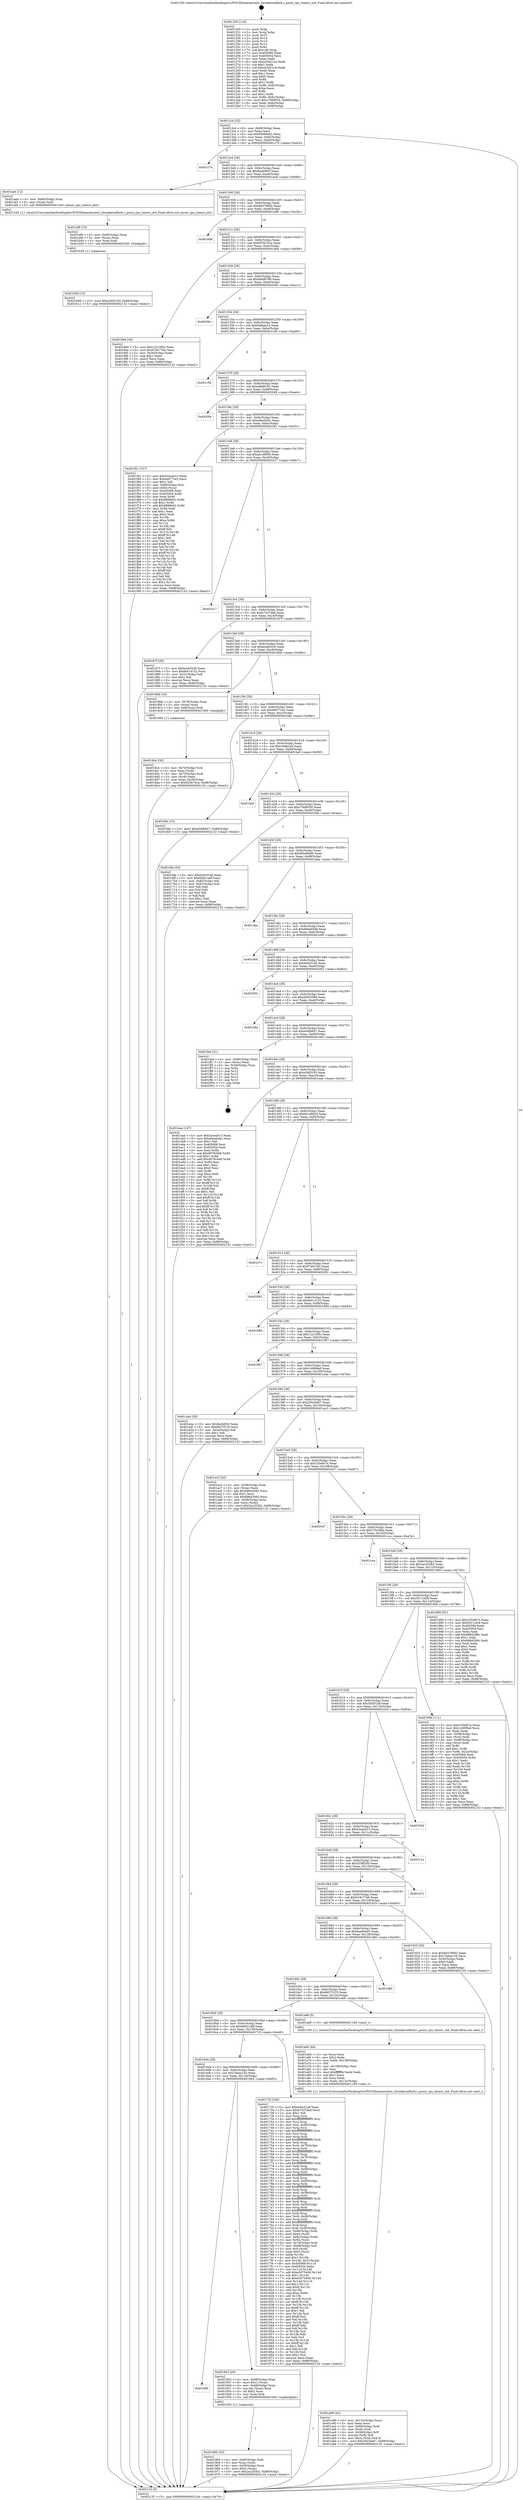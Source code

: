 digraph "0x401250" {
  label = "0x401250 (/mnt/c/Users/mathe/Desktop/tcc/POCII/binaries/extr_linuxkernelfork.c_posix_cpu_timers_init_Final-ollvm.out::main(0))"
  labelloc = "t"
  node[shape=record]

  Entry [label="",width=0.3,height=0.3,shape=circle,fillcolor=black,style=filled]
  "0x4012c4" [label="{
     0x4012c4 [32]\l
     | [instrs]\l
     &nbsp;&nbsp;0x4012c4 \<+6\>: mov -0x88(%rbp),%eax\l
     &nbsp;&nbsp;0x4012ca \<+2\>: mov %eax,%ecx\l
     &nbsp;&nbsp;0x4012cc \<+6\>: sub $0x83e69a42,%ecx\l
     &nbsp;&nbsp;0x4012d2 \<+6\>: mov %eax,-0x9c(%rbp)\l
     &nbsp;&nbsp;0x4012d8 \<+6\>: mov %ecx,-0xa0(%rbp)\l
     &nbsp;&nbsp;0x4012de \<+6\>: je 0000000000401c74 \<main+0xa24\>\l
  }"]
  "0x401c74" [label="{
     0x401c74\l
  }", style=dashed]
  "0x4012e4" [label="{
     0x4012e4 [28]\l
     | [instrs]\l
     &nbsp;&nbsp;0x4012e4 \<+5\>: jmp 00000000004012e9 \<main+0x99\>\l
     &nbsp;&nbsp;0x4012e9 \<+6\>: mov -0x9c(%rbp),%eax\l
     &nbsp;&nbsp;0x4012ef \<+5\>: sub $0x8acb0fc0,%eax\l
     &nbsp;&nbsp;0x4012f4 \<+6\>: mov %eax,-0xa4(%rbp)\l
     &nbsp;&nbsp;0x4012fa \<+6\>: je 0000000000401aed \<main+0x89d\>\l
  }"]
  Exit [label="",width=0.3,height=0.3,shape=circle,fillcolor=black,style=filled,peripheries=2]
  "0x401aed" [label="{
     0x401aed [12]\l
     | [instrs]\l
     &nbsp;&nbsp;0x401aed \<+4\>: mov -0x60(%rbp),%rax\l
     &nbsp;&nbsp;0x401af1 \<+3\>: mov (%rax),%rdi\l
     &nbsp;&nbsp;0x401af4 \<+5\>: call 0000000000401240 \<posix_cpu_timers_init\>\l
     | [calls]\l
     &nbsp;&nbsp;0x401240 \{1\} (/mnt/c/Users/mathe/Desktop/tcc/POCII/binaries/extr_linuxkernelfork.c_posix_cpu_timers_init_Final-ollvm.out::posix_cpu_timers_init)\l
  }"]
  "0x401300" [label="{
     0x401300 [28]\l
     | [instrs]\l
     &nbsp;&nbsp;0x401300 \<+5\>: jmp 0000000000401305 \<main+0xb5\>\l
     &nbsp;&nbsp;0x401305 \<+6\>: mov -0x9c(%rbp),%eax\l
     &nbsp;&nbsp;0x40130b \<+5\>: sub $0x8d3799d2,%eax\l
     &nbsp;&nbsp;0x401310 \<+6\>: mov %eax,-0xa8(%rbp)\l
     &nbsp;&nbsp;0x401316 \<+6\>: je 0000000000401e8b \<main+0xc3b\>\l
  }"]
  "0x401b08" [label="{
     0x401b08 [15]\l
     | [instrs]\l
     &nbsp;&nbsp;0x401b08 \<+10\>: movl $0xe26f3183,-0x88(%rbp)\l
     &nbsp;&nbsp;0x401b12 \<+5\>: jmp 0000000000402132 \<main+0xee2\>\l
  }"]
  "0x401e8b" [label="{
     0x401e8b\l
  }", style=dashed]
  "0x40131c" [label="{
     0x40131c [28]\l
     | [instrs]\l
     &nbsp;&nbsp;0x40131c \<+5\>: jmp 0000000000401321 \<main+0xd1\>\l
     &nbsp;&nbsp;0x401321 \<+6\>: mov -0x9c(%rbp),%eax\l
     &nbsp;&nbsp;0x401327 \<+5\>: sub $0x925b70ca,%eax\l
     &nbsp;&nbsp;0x40132c \<+6\>: mov %eax,-0xac(%rbp)\l
     &nbsp;&nbsp;0x401332 \<+6\>: je 00000000004018e9 \<main+0x699\>\l
  }"]
  "0x401af9" [label="{
     0x401af9 [15]\l
     | [instrs]\l
     &nbsp;&nbsp;0x401af9 \<+4\>: mov -0x60(%rbp),%rax\l
     &nbsp;&nbsp;0x401afd \<+3\>: mov (%rax),%rax\l
     &nbsp;&nbsp;0x401b00 \<+3\>: mov %rax,%rdi\l
     &nbsp;&nbsp;0x401b03 \<+5\>: call 0000000000401030 \<free@plt\>\l
     | [calls]\l
     &nbsp;&nbsp;0x401030 \{1\} (unknown)\l
  }"]
  "0x4018e9" [label="{
     0x4018e9 [30]\l
     | [instrs]\l
     &nbsp;&nbsp;0x4018e9 \<+5\>: mov $0x12215f5c,%eax\l
     &nbsp;&nbsp;0x4018ee \<+5\>: mov $0x618c77bb,%ecx\l
     &nbsp;&nbsp;0x4018f3 \<+3\>: mov -0x30(%rbp),%edx\l
     &nbsp;&nbsp;0x4018f6 \<+3\>: cmp $0x1,%edx\l
     &nbsp;&nbsp;0x4018f9 \<+3\>: cmovl %ecx,%eax\l
     &nbsp;&nbsp;0x4018fc \<+6\>: mov %eax,-0x88(%rbp)\l
     &nbsp;&nbsp;0x401902 \<+5\>: jmp 0000000000402132 \<main+0xee2\>\l
  }"]
  "0x401338" [label="{
     0x401338 [28]\l
     | [instrs]\l
     &nbsp;&nbsp;0x401338 \<+5\>: jmp 000000000040133d \<main+0xed\>\l
     &nbsp;&nbsp;0x40133d \<+6\>: mov -0x9c(%rbp),%eax\l
     &nbsp;&nbsp;0x401343 \<+5\>: sub $0x9a68f786,%eax\l
     &nbsp;&nbsp;0x401348 \<+6\>: mov %eax,-0xb0(%rbp)\l
     &nbsp;&nbsp;0x40134e \<+6\>: je 000000000040206c \<main+0xe1c\>\l
  }"]
  "0x401a99" [label="{
     0x401a99 [42]\l
     | [instrs]\l
     &nbsp;&nbsp;0x401a99 \<+6\>: mov -0x13c(%rbp),%ecx\l
     &nbsp;&nbsp;0x401a9f \<+3\>: imul %eax,%ecx\l
     &nbsp;&nbsp;0x401aa2 \<+4\>: mov -0x60(%rbp),%rdi\l
     &nbsp;&nbsp;0x401aa6 \<+3\>: mov (%rdi),%rdi\l
     &nbsp;&nbsp;0x401aa9 \<+4\>: mov -0x58(%rbp),%r8\l
     &nbsp;&nbsp;0x401aad \<+3\>: movslq (%r8),%r8\l
     &nbsp;&nbsp;0x401ab0 \<+4\>: mov %ecx,(%rdi,%r8,4)\l
     &nbsp;&nbsp;0x401ab4 \<+10\>: movl $0x20434e67,-0x88(%rbp)\l
     &nbsp;&nbsp;0x401abe \<+5\>: jmp 0000000000402132 \<main+0xee2\>\l
  }"]
  "0x40206c" [label="{
     0x40206c\l
  }", style=dashed]
  "0x401354" [label="{
     0x401354 [28]\l
     | [instrs]\l
     &nbsp;&nbsp;0x401354 \<+5\>: jmp 0000000000401359 \<main+0x109\>\l
     &nbsp;&nbsp;0x401359 \<+6\>: mov -0x9c(%rbp),%eax\l
     &nbsp;&nbsp;0x40135f \<+5\>: sub $0x9a8bae14,%eax\l
     &nbsp;&nbsp;0x401364 \<+6\>: mov %eax,-0xb4(%rbp)\l
     &nbsp;&nbsp;0x40136a \<+6\>: je 0000000000401c56 \<main+0xa06\>\l
  }"]
  "0x401a6d" [label="{
     0x401a6d [44]\l
     | [instrs]\l
     &nbsp;&nbsp;0x401a6d \<+2\>: xor %ecx,%ecx\l
     &nbsp;&nbsp;0x401a6f \<+5\>: mov $0x2,%edx\l
     &nbsp;&nbsp;0x401a74 \<+6\>: mov %edx,-0x138(%rbp)\l
     &nbsp;&nbsp;0x401a7a \<+1\>: cltd\l
     &nbsp;&nbsp;0x401a7b \<+6\>: mov -0x138(%rbp),%esi\l
     &nbsp;&nbsp;0x401a81 \<+2\>: idiv %esi\l
     &nbsp;&nbsp;0x401a83 \<+6\>: imul $0xfffffffe,%edx,%edx\l
     &nbsp;&nbsp;0x401a89 \<+3\>: sub $0x1,%ecx\l
     &nbsp;&nbsp;0x401a8c \<+2\>: sub %ecx,%edx\l
     &nbsp;&nbsp;0x401a8e \<+6\>: mov %edx,-0x13c(%rbp)\l
     &nbsp;&nbsp;0x401a94 \<+5\>: call 0000000000401160 \<next_i\>\l
     | [calls]\l
     &nbsp;&nbsp;0x401160 \{1\} (/mnt/c/Users/mathe/Desktop/tcc/POCII/binaries/extr_linuxkernelfork.c_posix_cpu_timers_init_Final-ollvm.out::next_i)\l
  }"]
  "0x401c56" [label="{
     0x401c56\l
  }", style=dashed]
  "0x401370" [label="{
     0x401370 [28]\l
     | [instrs]\l
     &nbsp;&nbsp;0x401370 \<+5\>: jmp 0000000000401375 \<main+0x125\>\l
     &nbsp;&nbsp;0x401375 \<+6\>: mov -0x9c(%rbp),%eax\l
     &nbsp;&nbsp;0x40137b \<+5\>: sub $0xa8af9192,%eax\l
     &nbsp;&nbsp;0x401380 \<+6\>: mov %eax,-0xb8(%rbp)\l
     &nbsp;&nbsp;0x401386 \<+6\>: je 00000000004020f4 \<main+0xea4\>\l
  }"]
  "0x401960" [label="{
     0x401960 [32]\l
     | [instrs]\l
     &nbsp;&nbsp;0x401960 \<+4\>: mov -0x60(%rbp),%rdi\l
     &nbsp;&nbsp;0x401964 \<+3\>: mov %rax,(%rdi)\l
     &nbsp;&nbsp;0x401967 \<+4\>: mov -0x58(%rbp),%rax\l
     &nbsp;&nbsp;0x40196b \<+6\>: movl $0x0,(%rax)\l
     &nbsp;&nbsp;0x401971 \<+10\>: movl $0x2ac203b2,-0x88(%rbp)\l
     &nbsp;&nbsp;0x40197b \<+5\>: jmp 0000000000402132 \<main+0xee2\>\l
  }"]
  "0x4020f4" [label="{
     0x4020f4\l
  }", style=dashed]
  "0x40138c" [label="{
     0x40138c [28]\l
     | [instrs]\l
     &nbsp;&nbsp;0x40138c \<+5\>: jmp 0000000000401391 \<main+0x141\>\l
     &nbsp;&nbsp;0x401391 \<+6\>: mov -0x9c(%rbp),%eax\l
     &nbsp;&nbsp;0x401397 \<+5\>: sub $0xa9eed44c,%eax\l
     &nbsp;&nbsp;0x40139c \<+6\>: mov %eax,-0xbc(%rbp)\l
     &nbsp;&nbsp;0x4013a2 \<+6\>: je 0000000000401f41 \<main+0xcf1\>\l
  }"]
  "0x4016f0" [label="{
     0x4016f0\l
  }", style=dashed]
  "0x401f41" [label="{
     0x401f41 [157]\l
     | [instrs]\l
     &nbsp;&nbsp;0x401f41 \<+5\>: mov $0x42eea013,%eax\l
     &nbsp;&nbsp;0x401f46 \<+5\>: mov $0xbe977ce2,%ecx\l
     &nbsp;&nbsp;0x401f4b \<+2\>: mov $0x1,%dl\l
     &nbsp;&nbsp;0x401f4d \<+4\>: mov -0x80(%rbp),%rsi\l
     &nbsp;&nbsp;0x401f51 \<+6\>: movl $0x0,(%rsi)\l
     &nbsp;&nbsp;0x401f57 \<+7\>: mov 0x405068,%edi\l
     &nbsp;&nbsp;0x401f5e \<+8\>: mov 0x405054,%r8d\l
     &nbsp;&nbsp;0x401f66 \<+3\>: mov %edi,%r9d\l
     &nbsp;&nbsp;0x401f69 \<+7\>: sub $0x8888e62,%r9d\l
     &nbsp;&nbsp;0x401f70 \<+4\>: sub $0x1,%r9d\l
     &nbsp;&nbsp;0x401f74 \<+7\>: add $0x8888e62,%r9d\l
     &nbsp;&nbsp;0x401f7b \<+4\>: imul %r9d,%edi\l
     &nbsp;&nbsp;0x401f7f \<+3\>: and $0x1,%edi\l
     &nbsp;&nbsp;0x401f82 \<+3\>: cmp $0x0,%edi\l
     &nbsp;&nbsp;0x401f85 \<+4\>: sete %r10b\l
     &nbsp;&nbsp;0x401f89 \<+4\>: cmp $0xa,%r8d\l
     &nbsp;&nbsp;0x401f8d \<+4\>: setl %r11b\l
     &nbsp;&nbsp;0x401f91 \<+3\>: mov %r10b,%bl\l
     &nbsp;&nbsp;0x401f94 \<+3\>: xor $0xff,%bl\l
     &nbsp;&nbsp;0x401f97 \<+3\>: mov %r11b,%r14b\l
     &nbsp;&nbsp;0x401f9a \<+4\>: xor $0xff,%r14b\l
     &nbsp;&nbsp;0x401f9e \<+3\>: xor $0x1,%dl\l
     &nbsp;&nbsp;0x401fa1 \<+3\>: mov %bl,%r15b\l
     &nbsp;&nbsp;0x401fa4 \<+4\>: and $0xff,%r15b\l
     &nbsp;&nbsp;0x401fa8 \<+3\>: and %dl,%r10b\l
     &nbsp;&nbsp;0x401fab \<+3\>: mov %r14b,%r12b\l
     &nbsp;&nbsp;0x401fae \<+4\>: and $0xff,%r12b\l
     &nbsp;&nbsp;0x401fb2 \<+3\>: and %dl,%r11b\l
     &nbsp;&nbsp;0x401fb5 \<+3\>: or %r10b,%r15b\l
     &nbsp;&nbsp;0x401fb8 \<+3\>: or %r11b,%r12b\l
     &nbsp;&nbsp;0x401fbb \<+3\>: xor %r12b,%r15b\l
     &nbsp;&nbsp;0x401fbe \<+3\>: or %r14b,%bl\l
     &nbsp;&nbsp;0x401fc1 \<+3\>: xor $0xff,%bl\l
     &nbsp;&nbsp;0x401fc4 \<+3\>: or $0x1,%dl\l
     &nbsp;&nbsp;0x401fc7 \<+2\>: and %dl,%bl\l
     &nbsp;&nbsp;0x401fc9 \<+3\>: or %bl,%r15b\l
     &nbsp;&nbsp;0x401fcc \<+4\>: test $0x1,%r15b\l
     &nbsp;&nbsp;0x401fd0 \<+3\>: cmovne %ecx,%eax\l
     &nbsp;&nbsp;0x401fd3 \<+6\>: mov %eax,-0x88(%rbp)\l
     &nbsp;&nbsp;0x401fd9 \<+5\>: jmp 0000000000402132 \<main+0xee2\>\l
  }"]
  "0x4013a8" [label="{
     0x4013a8 [28]\l
     | [instrs]\l
     &nbsp;&nbsp;0x4013a8 \<+5\>: jmp 00000000004013ad \<main+0x15d\>\l
     &nbsp;&nbsp;0x4013ad \<+6\>: mov -0x9c(%rbp),%eax\l
     &nbsp;&nbsp;0x4013b3 \<+5\>: sub $0xab1df659,%eax\l
     &nbsp;&nbsp;0x4013b8 \<+6\>: mov %eax,-0xc0(%rbp)\l
     &nbsp;&nbsp;0x4013be \<+6\>: je 0000000000401b17 \<main+0x8c7\>\l
  }"]
  "0x401943" [label="{
     0x401943 [29]\l
     | [instrs]\l
     &nbsp;&nbsp;0x401943 \<+4\>: mov -0x68(%rbp),%rax\l
     &nbsp;&nbsp;0x401947 \<+6\>: movl $0x1,(%rax)\l
     &nbsp;&nbsp;0x40194d \<+4\>: mov -0x68(%rbp),%rax\l
     &nbsp;&nbsp;0x401951 \<+3\>: movslq (%rax),%rax\l
     &nbsp;&nbsp;0x401954 \<+4\>: shl $0x2,%rax\l
     &nbsp;&nbsp;0x401958 \<+3\>: mov %rax,%rdi\l
     &nbsp;&nbsp;0x40195b \<+5\>: call 0000000000401050 \<malloc@plt\>\l
     | [calls]\l
     &nbsp;&nbsp;0x401050 \{1\} (unknown)\l
  }"]
  "0x401b17" [label="{
     0x401b17\l
  }", style=dashed]
  "0x4013c4" [label="{
     0x4013c4 [28]\l
     | [instrs]\l
     &nbsp;&nbsp;0x4013c4 \<+5\>: jmp 00000000004013c9 \<main+0x179\>\l
     &nbsp;&nbsp;0x4013c9 \<+6\>: mov -0x9c(%rbp),%eax\l
     &nbsp;&nbsp;0x4013cf \<+5\>: sub $0xb7437de6,%eax\l
     &nbsp;&nbsp;0x4013d4 \<+6\>: mov %eax,-0xc4(%rbp)\l
     &nbsp;&nbsp;0x4013da \<+6\>: je 000000000040187f \<main+0x62f\>\l
  }"]
  "0x4018cb" [label="{
     0x4018cb [30]\l
     | [instrs]\l
     &nbsp;&nbsp;0x4018cb \<+4\>: mov -0x70(%rbp),%rdi\l
     &nbsp;&nbsp;0x4018cf \<+2\>: mov %eax,(%rdi)\l
     &nbsp;&nbsp;0x4018d1 \<+4\>: mov -0x70(%rbp),%rdi\l
     &nbsp;&nbsp;0x4018d5 \<+2\>: mov (%rdi),%eax\l
     &nbsp;&nbsp;0x4018d7 \<+3\>: mov %eax,-0x30(%rbp)\l
     &nbsp;&nbsp;0x4018da \<+10\>: movl $0x925b70ca,-0x88(%rbp)\l
     &nbsp;&nbsp;0x4018e4 \<+5\>: jmp 0000000000402132 \<main+0xee2\>\l
  }"]
  "0x40187f" [label="{
     0x40187f [30]\l
     | [instrs]\l
     &nbsp;&nbsp;0x40187f \<+5\>: mov $0xbceb02c6,%eax\l
     &nbsp;&nbsp;0x401884 \<+5\>: mov $0xfe414152,%ecx\l
     &nbsp;&nbsp;0x401889 \<+3\>: mov -0x31(%rbp),%dl\l
     &nbsp;&nbsp;0x40188c \<+3\>: test $0x1,%dl\l
     &nbsp;&nbsp;0x40188f \<+3\>: cmovne %ecx,%eax\l
     &nbsp;&nbsp;0x401892 \<+6\>: mov %eax,-0x88(%rbp)\l
     &nbsp;&nbsp;0x401898 \<+5\>: jmp 0000000000402132 \<main+0xee2\>\l
  }"]
  "0x4013e0" [label="{
     0x4013e0 [28]\l
     | [instrs]\l
     &nbsp;&nbsp;0x4013e0 \<+5\>: jmp 00000000004013e5 \<main+0x195\>\l
     &nbsp;&nbsp;0x4013e5 \<+6\>: mov -0x9c(%rbp),%eax\l
     &nbsp;&nbsp;0x4013eb \<+5\>: sub $0xbceb02c6,%eax\l
     &nbsp;&nbsp;0x4013f0 \<+6\>: mov %eax,-0xc8(%rbp)\l
     &nbsp;&nbsp;0x4013f6 \<+6\>: je 00000000004018bb \<main+0x66b\>\l
  }"]
  "0x4016d4" [label="{
     0x4016d4 [28]\l
     | [instrs]\l
     &nbsp;&nbsp;0x4016d4 \<+5\>: jmp 00000000004016d9 \<main+0x489\>\l
     &nbsp;&nbsp;0x4016d9 \<+6\>: mov -0x9c(%rbp),%eax\l
     &nbsp;&nbsp;0x4016df \<+5\>: sub $0x7daba154,%eax\l
     &nbsp;&nbsp;0x4016e4 \<+6\>: mov %eax,-0x134(%rbp)\l
     &nbsp;&nbsp;0x4016ea \<+6\>: je 0000000000401943 \<main+0x6f3\>\l
  }"]
  "0x4018bb" [label="{
     0x4018bb [16]\l
     | [instrs]\l
     &nbsp;&nbsp;0x4018bb \<+4\>: mov -0x78(%rbp),%rax\l
     &nbsp;&nbsp;0x4018bf \<+3\>: mov (%rax),%rax\l
     &nbsp;&nbsp;0x4018c2 \<+4\>: mov 0x8(%rax),%rdi\l
     &nbsp;&nbsp;0x4018c6 \<+5\>: call 0000000000401060 \<atoi@plt\>\l
     | [calls]\l
     &nbsp;&nbsp;0x401060 \{1\} (unknown)\l
  }"]
  "0x4013fc" [label="{
     0x4013fc [28]\l
     | [instrs]\l
     &nbsp;&nbsp;0x4013fc \<+5\>: jmp 0000000000401401 \<main+0x1b1\>\l
     &nbsp;&nbsp;0x401401 \<+6\>: mov -0x9c(%rbp),%eax\l
     &nbsp;&nbsp;0x401407 \<+5\>: sub $0xbe977ce2,%eax\l
     &nbsp;&nbsp;0x40140c \<+6\>: mov %eax,-0xcc(%rbp)\l
     &nbsp;&nbsp;0x401412 \<+6\>: je 0000000000401fde \<main+0xd8e\>\l
  }"]
  "0x40172f" [label="{
     0x40172f [336]\l
     | [instrs]\l
     &nbsp;&nbsp;0x40172f \<+5\>: mov $0xdc6c01a6,%eax\l
     &nbsp;&nbsp;0x401734 \<+5\>: mov $0xb7437de6,%ecx\l
     &nbsp;&nbsp;0x401739 \<+2\>: mov $0x1,%dl\l
     &nbsp;&nbsp;0x40173b \<+3\>: mov %rsp,%rsi\l
     &nbsp;&nbsp;0x40173e \<+4\>: add $0xfffffffffffffff0,%rsi\l
     &nbsp;&nbsp;0x401742 \<+3\>: mov %rsi,%rsp\l
     &nbsp;&nbsp;0x401745 \<+4\>: mov %rsi,-0x80(%rbp)\l
     &nbsp;&nbsp;0x401749 \<+3\>: mov %rsp,%rsi\l
     &nbsp;&nbsp;0x40174c \<+4\>: add $0xfffffffffffffff0,%rsi\l
     &nbsp;&nbsp;0x401750 \<+3\>: mov %rsi,%rsp\l
     &nbsp;&nbsp;0x401753 \<+3\>: mov %rsp,%rdi\l
     &nbsp;&nbsp;0x401756 \<+4\>: add $0xfffffffffffffff0,%rdi\l
     &nbsp;&nbsp;0x40175a \<+3\>: mov %rdi,%rsp\l
     &nbsp;&nbsp;0x40175d \<+4\>: mov %rdi,-0x78(%rbp)\l
     &nbsp;&nbsp;0x401761 \<+3\>: mov %rsp,%rdi\l
     &nbsp;&nbsp;0x401764 \<+4\>: add $0xfffffffffffffff0,%rdi\l
     &nbsp;&nbsp;0x401768 \<+3\>: mov %rdi,%rsp\l
     &nbsp;&nbsp;0x40176b \<+4\>: mov %rdi,-0x70(%rbp)\l
     &nbsp;&nbsp;0x40176f \<+3\>: mov %rsp,%rdi\l
     &nbsp;&nbsp;0x401772 \<+4\>: add $0xfffffffffffffff0,%rdi\l
     &nbsp;&nbsp;0x401776 \<+3\>: mov %rdi,%rsp\l
     &nbsp;&nbsp;0x401779 \<+4\>: mov %rdi,-0x68(%rbp)\l
     &nbsp;&nbsp;0x40177d \<+3\>: mov %rsp,%rdi\l
     &nbsp;&nbsp;0x401780 \<+4\>: add $0xfffffffffffffff0,%rdi\l
     &nbsp;&nbsp;0x401784 \<+3\>: mov %rdi,%rsp\l
     &nbsp;&nbsp;0x401787 \<+4\>: mov %rdi,-0x60(%rbp)\l
     &nbsp;&nbsp;0x40178b \<+3\>: mov %rsp,%rdi\l
     &nbsp;&nbsp;0x40178e \<+4\>: add $0xfffffffffffffff0,%rdi\l
     &nbsp;&nbsp;0x401792 \<+3\>: mov %rdi,%rsp\l
     &nbsp;&nbsp;0x401795 \<+4\>: mov %rdi,-0x58(%rbp)\l
     &nbsp;&nbsp;0x401799 \<+3\>: mov %rsp,%rdi\l
     &nbsp;&nbsp;0x40179c \<+4\>: add $0xfffffffffffffff0,%rdi\l
     &nbsp;&nbsp;0x4017a0 \<+3\>: mov %rdi,%rsp\l
     &nbsp;&nbsp;0x4017a3 \<+4\>: mov %rdi,-0x50(%rbp)\l
     &nbsp;&nbsp;0x4017a7 \<+3\>: mov %rsp,%rdi\l
     &nbsp;&nbsp;0x4017aa \<+4\>: add $0xfffffffffffffff0,%rdi\l
     &nbsp;&nbsp;0x4017ae \<+3\>: mov %rdi,%rsp\l
     &nbsp;&nbsp;0x4017b1 \<+4\>: mov %rdi,-0x48(%rbp)\l
     &nbsp;&nbsp;0x4017b5 \<+3\>: mov %rsp,%rdi\l
     &nbsp;&nbsp;0x4017b8 \<+4\>: add $0xfffffffffffffff0,%rdi\l
     &nbsp;&nbsp;0x4017bc \<+3\>: mov %rdi,%rsp\l
     &nbsp;&nbsp;0x4017bf \<+4\>: mov %rdi,-0x40(%rbp)\l
     &nbsp;&nbsp;0x4017c3 \<+4\>: mov -0x80(%rbp),%rdi\l
     &nbsp;&nbsp;0x4017c7 \<+6\>: movl $0x0,(%rdi)\l
     &nbsp;&nbsp;0x4017cd \<+7\>: mov -0x8c(%rbp),%r8d\l
     &nbsp;&nbsp;0x4017d4 \<+3\>: mov %r8d,(%rsi)\l
     &nbsp;&nbsp;0x4017d7 \<+4\>: mov -0x78(%rbp),%rdi\l
     &nbsp;&nbsp;0x4017db \<+7\>: mov -0x98(%rbp),%r9\l
     &nbsp;&nbsp;0x4017e2 \<+3\>: mov %r9,(%rdi)\l
     &nbsp;&nbsp;0x4017e5 \<+3\>: cmpl $0x2,(%rsi)\l
     &nbsp;&nbsp;0x4017e8 \<+4\>: setne %r10b\l
     &nbsp;&nbsp;0x4017ec \<+4\>: and $0x1,%r10b\l
     &nbsp;&nbsp;0x4017f0 \<+4\>: mov %r10b,-0x31(%rbp)\l
     &nbsp;&nbsp;0x4017f4 \<+8\>: mov 0x405068,%r11d\l
     &nbsp;&nbsp;0x4017fc \<+7\>: mov 0x405054,%ebx\l
     &nbsp;&nbsp;0x401803 \<+3\>: mov %r11d,%r14d\l
     &nbsp;&nbsp;0x401806 \<+7\>: add $0xe5075408,%r14d\l
     &nbsp;&nbsp;0x40180d \<+4\>: sub $0x1,%r14d\l
     &nbsp;&nbsp;0x401811 \<+7\>: sub $0xe5075408,%r14d\l
     &nbsp;&nbsp;0x401818 \<+4\>: imul %r14d,%r11d\l
     &nbsp;&nbsp;0x40181c \<+4\>: and $0x1,%r11d\l
     &nbsp;&nbsp;0x401820 \<+4\>: cmp $0x0,%r11d\l
     &nbsp;&nbsp;0x401824 \<+4\>: sete %r10b\l
     &nbsp;&nbsp;0x401828 \<+3\>: cmp $0xa,%ebx\l
     &nbsp;&nbsp;0x40182b \<+4\>: setl %r15b\l
     &nbsp;&nbsp;0x40182f \<+3\>: mov %r10b,%r12b\l
     &nbsp;&nbsp;0x401832 \<+4\>: xor $0xff,%r12b\l
     &nbsp;&nbsp;0x401836 \<+3\>: mov %r15b,%r13b\l
     &nbsp;&nbsp;0x401839 \<+4\>: xor $0xff,%r13b\l
     &nbsp;&nbsp;0x40183d \<+3\>: xor $0x1,%dl\l
     &nbsp;&nbsp;0x401840 \<+3\>: mov %r12b,%sil\l
     &nbsp;&nbsp;0x401843 \<+4\>: and $0xff,%sil\l
     &nbsp;&nbsp;0x401847 \<+3\>: and %dl,%r10b\l
     &nbsp;&nbsp;0x40184a \<+3\>: mov %r13b,%dil\l
     &nbsp;&nbsp;0x40184d \<+4\>: and $0xff,%dil\l
     &nbsp;&nbsp;0x401851 \<+3\>: and %dl,%r15b\l
     &nbsp;&nbsp;0x401854 \<+3\>: or %r10b,%sil\l
     &nbsp;&nbsp;0x401857 \<+3\>: or %r15b,%dil\l
     &nbsp;&nbsp;0x40185a \<+3\>: xor %dil,%sil\l
     &nbsp;&nbsp;0x40185d \<+3\>: or %r13b,%r12b\l
     &nbsp;&nbsp;0x401860 \<+4\>: xor $0xff,%r12b\l
     &nbsp;&nbsp;0x401864 \<+3\>: or $0x1,%dl\l
     &nbsp;&nbsp;0x401867 \<+3\>: and %dl,%r12b\l
     &nbsp;&nbsp;0x40186a \<+3\>: or %r12b,%sil\l
     &nbsp;&nbsp;0x40186d \<+4\>: test $0x1,%sil\l
     &nbsp;&nbsp;0x401871 \<+3\>: cmovne %ecx,%eax\l
     &nbsp;&nbsp;0x401874 \<+6\>: mov %eax,-0x88(%rbp)\l
     &nbsp;&nbsp;0x40187a \<+5\>: jmp 0000000000402132 \<main+0xee2\>\l
  }"]
  "0x401fde" [label="{
     0x401fde [15]\l
     | [instrs]\l
     &nbsp;&nbsp;0x401fde \<+10\>: movl $0xe04fb647,-0x88(%rbp)\l
     &nbsp;&nbsp;0x401fe8 \<+5\>: jmp 0000000000402132 \<main+0xee2\>\l
  }"]
  "0x401418" [label="{
     0x401418 [28]\l
     | [instrs]\l
     &nbsp;&nbsp;0x401418 \<+5\>: jmp 000000000040141d \<main+0x1cd\>\l
     &nbsp;&nbsp;0x40141d \<+6\>: mov -0x9c(%rbp),%eax\l
     &nbsp;&nbsp;0x401423 \<+5\>: sub $0xc0efa2c4,%eax\l
     &nbsp;&nbsp;0x401428 \<+6\>: mov %eax,-0xd0(%rbp)\l
     &nbsp;&nbsp;0x40142e \<+6\>: je 0000000000401baf \<main+0x95f\>\l
  }"]
  "0x4016b8" [label="{
     0x4016b8 [28]\l
     | [instrs]\l
     &nbsp;&nbsp;0x4016b8 \<+5\>: jmp 00000000004016bd \<main+0x46d\>\l
     &nbsp;&nbsp;0x4016bd \<+6\>: mov -0x9c(%rbp),%eax\l
     &nbsp;&nbsp;0x4016c3 \<+5\>: sub $0x6b921a8f,%eax\l
     &nbsp;&nbsp;0x4016c8 \<+6\>: mov %eax,-0x130(%rbp)\l
     &nbsp;&nbsp;0x4016ce \<+6\>: je 000000000040172f \<main+0x4df\>\l
  }"]
  "0x401baf" [label="{
     0x401baf\l
  }", style=dashed]
  "0x401434" [label="{
     0x401434 [28]\l
     | [instrs]\l
     &nbsp;&nbsp;0x401434 \<+5\>: jmp 0000000000401439 \<main+0x1e9\>\l
     &nbsp;&nbsp;0x401439 \<+6\>: mov -0x9c(%rbp),%eax\l
     &nbsp;&nbsp;0x40143f \<+5\>: sub $0xc79d9550,%eax\l
     &nbsp;&nbsp;0x401444 \<+6\>: mov %eax,-0xd4(%rbp)\l
     &nbsp;&nbsp;0x40144a \<+6\>: je 00000000004016fa \<main+0x4aa\>\l
  }"]
  "0x401a68" [label="{
     0x401a68 [5]\l
     | [instrs]\l
     &nbsp;&nbsp;0x401a68 \<+5\>: call 0000000000401160 \<next_i\>\l
     | [calls]\l
     &nbsp;&nbsp;0x401160 \{1\} (/mnt/c/Users/mathe/Desktop/tcc/POCII/binaries/extr_linuxkernelfork.c_posix_cpu_timers_init_Final-ollvm.out::next_i)\l
  }"]
  "0x4016fa" [label="{
     0x4016fa [53]\l
     | [instrs]\l
     &nbsp;&nbsp;0x4016fa \<+5\>: mov $0xdc6c01a6,%eax\l
     &nbsp;&nbsp;0x4016ff \<+5\>: mov $0x6b921a8f,%ecx\l
     &nbsp;&nbsp;0x401704 \<+6\>: mov -0x82(%rbp),%dl\l
     &nbsp;&nbsp;0x40170a \<+7\>: mov -0x81(%rbp),%sil\l
     &nbsp;&nbsp;0x401711 \<+3\>: mov %dl,%dil\l
     &nbsp;&nbsp;0x401714 \<+3\>: and %sil,%dil\l
     &nbsp;&nbsp;0x401717 \<+3\>: xor %sil,%dl\l
     &nbsp;&nbsp;0x40171a \<+3\>: or %dl,%dil\l
     &nbsp;&nbsp;0x40171d \<+4\>: test $0x1,%dil\l
     &nbsp;&nbsp;0x401721 \<+3\>: cmovne %ecx,%eax\l
     &nbsp;&nbsp;0x401724 \<+6\>: mov %eax,-0x88(%rbp)\l
     &nbsp;&nbsp;0x40172a \<+5\>: jmp 0000000000402132 \<main+0xee2\>\l
  }"]
  "0x401450" [label="{
     0x401450 [28]\l
     | [instrs]\l
     &nbsp;&nbsp;0x401450 \<+5\>: jmp 0000000000401455 \<main+0x205\>\l
     &nbsp;&nbsp;0x401455 \<+6\>: mov -0x9c(%rbp),%eax\l
     &nbsp;&nbsp;0x40145b \<+5\>: sub $0xd0ed6a80,%eax\l
     &nbsp;&nbsp;0x401460 \<+6\>: mov %eax,-0xd8(%rbp)\l
     &nbsp;&nbsp;0x401466 \<+6\>: je 0000000000401daa \<main+0xb5a\>\l
  }"]
  "0x402132" [label="{
     0x402132 [5]\l
     | [instrs]\l
     &nbsp;&nbsp;0x402132 \<+5\>: jmp 00000000004012c4 \<main+0x74\>\l
  }"]
  "0x401250" [label="{
     0x401250 [116]\l
     | [instrs]\l
     &nbsp;&nbsp;0x401250 \<+1\>: push %rbp\l
     &nbsp;&nbsp;0x401251 \<+3\>: mov %rsp,%rbp\l
     &nbsp;&nbsp;0x401254 \<+2\>: push %r15\l
     &nbsp;&nbsp;0x401256 \<+2\>: push %r14\l
     &nbsp;&nbsp;0x401258 \<+2\>: push %r13\l
     &nbsp;&nbsp;0x40125a \<+2\>: push %r12\l
     &nbsp;&nbsp;0x40125c \<+1\>: push %rbx\l
     &nbsp;&nbsp;0x40125d \<+7\>: sub $0x148,%rsp\l
     &nbsp;&nbsp;0x401264 \<+7\>: mov 0x405068,%eax\l
     &nbsp;&nbsp;0x40126b \<+7\>: mov 0x405054,%ecx\l
     &nbsp;&nbsp;0x401272 \<+2\>: mov %eax,%edx\l
     &nbsp;&nbsp;0x401274 \<+6\>: add $0xcd3d21c4,%edx\l
     &nbsp;&nbsp;0x40127a \<+3\>: sub $0x1,%edx\l
     &nbsp;&nbsp;0x40127d \<+6\>: sub $0xcd3d21c4,%edx\l
     &nbsp;&nbsp;0x401283 \<+3\>: imul %edx,%eax\l
     &nbsp;&nbsp;0x401286 \<+3\>: and $0x1,%eax\l
     &nbsp;&nbsp;0x401289 \<+3\>: cmp $0x0,%eax\l
     &nbsp;&nbsp;0x40128c \<+4\>: sete %r8b\l
     &nbsp;&nbsp;0x401290 \<+4\>: and $0x1,%r8b\l
     &nbsp;&nbsp;0x401294 \<+7\>: mov %r8b,-0x82(%rbp)\l
     &nbsp;&nbsp;0x40129b \<+3\>: cmp $0xa,%ecx\l
     &nbsp;&nbsp;0x40129e \<+4\>: setl %r8b\l
     &nbsp;&nbsp;0x4012a2 \<+4\>: and $0x1,%r8b\l
     &nbsp;&nbsp;0x4012a6 \<+7\>: mov %r8b,-0x81(%rbp)\l
     &nbsp;&nbsp;0x4012ad \<+10\>: movl $0xc79d9550,-0x88(%rbp)\l
     &nbsp;&nbsp;0x4012b7 \<+6\>: mov %edi,-0x8c(%rbp)\l
     &nbsp;&nbsp;0x4012bd \<+7\>: mov %rsi,-0x98(%rbp)\l
  }"]
  "0x40169c" [label="{
     0x40169c [28]\l
     | [instrs]\l
     &nbsp;&nbsp;0x40169c \<+5\>: jmp 00000000004016a1 \<main+0x451\>\l
     &nbsp;&nbsp;0x4016a1 \<+6\>: mov -0x9c(%rbp),%eax\l
     &nbsp;&nbsp;0x4016a7 \<+5\>: sub $0x6b57f125,%eax\l
     &nbsp;&nbsp;0x4016ac \<+6\>: mov %eax,-0x12c(%rbp)\l
     &nbsp;&nbsp;0x4016b2 \<+6\>: je 0000000000401a68 \<main+0x818\>\l
  }"]
  "0x401daa" [label="{
     0x401daa\l
  }", style=dashed]
  "0x40146c" [label="{
     0x40146c [28]\l
     | [instrs]\l
     &nbsp;&nbsp;0x40146c \<+5\>: jmp 0000000000401471 \<main+0x221\>\l
     &nbsp;&nbsp;0x401471 \<+6\>: mov -0x9c(%rbp),%eax\l
     &nbsp;&nbsp;0x401477 \<+5\>: sub $0xd9ebd3d0,%eax\l
     &nbsp;&nbsp;0x40147c \<+6\>: mov %eax,-0xdc(%rbp)\l
     &nbsp;&nbsp;0x401482 \<+6\>: je 0000000000401e00 \<main+0xbb0\>\l
  }"]
  "0x401d80" [label="{
     0x401d80\l
  }", style=dashed]
  "0x401e00" [label="{
     0x401e00\l
  }", style=dashed]
  "0x401488" [label="{
     0x401488 [28]\l
     | [instrs]\l
     &nbsp;&nbsp;0x401488 \<+5\>: jmp 000000000040148d \<main+0x23d\>\l
     &nbsp;&nbsp;0x40148d \<+6\>: mov -0x9c(%rbp),%eax\l
     &nbsp;&nbsp;0x401493 \<+5\>: sub $0xdc6c01a6,%eax\l
     &nbsp;&nbsp;0x401498 \<+6\>: mov %eax,-0xe0(%rbp)\l
     &nbsp;&nbsp;0x40149e \<+6\>: je 0000000000402002 \<main+0xdb2\>\l
  }"]
  "0x401680" [label="{
     0x401680 [28]\l
     | [instrs]\l
     &nbsp;&nbsp;0x401680 \<+5\>: jmp 0000000000401685 \<main+0x435\>\l
     &nbsp;&nbsp;0x401685 \<+6\>: mov -0x9c(%rbp),%eax\l
     &nbsp;&nbsp;0x40168b \<+5\>: sub $0x6aa84ed5,%eax\l
     &nbsp;&nbsp;0x401690 \<+6\>: mov %eax,-0x128(%rbp)\l
     &nbsp;&nbsp;0x401696 \<+6\>: je 0000000000401d80 \<main+0xb30\>\l
  }"]
  "0x402002" [label="{
     0x402002\l
  }", style=dashed]
  "0x4014a4" [label="{
     0x4014a4 [28]\l
     | [instrs]\l
     &nbsp;&nbsp;0x4014a4 \<+5\>: jmp 00000000004014a9 \<main+0x259\>\l
     &nbsp;&nbsp;0x4014a9 \<+6\>: mov -0x9c(%rbp),%eax\l
     &nbsp;&nbsp;0x4014af \<+5\>: sub $0xdd05209d,%eax\l
     &nbsp;&nbsp;0x4014b4 \<+6\>: mov %eax,-0xe4(%rbp)\l
     &nbsp;&nbsp;0x4014ba \<+6\>: je 0000000000401e9a \<main+0xc4a\>\l
  }"]
  "0x401925" [label="{
     0x401925 [30]\l
     | [instrs]\l
     &nbsp;&nbsp;0x401925 \<+5\>: mov $0x8d3799d2,%eax\l
     &nbsp;&nbsp;0x40192a \<+5\>: mov $0x7daba154,%ecx\l
     &nbsp;&nbsp;0x40192f \<+3\>: mov -0x30(%rbp),%edx\l
     &nbsp;&nbsp;0x401932 \<+3\>: cmp $0x0,%edx\l
     &nbsp;&nbsp;0x401935 \<+3\>: cmove %ecx,%eax\l
     &nbsp;&nbsp;0x401938 \<+6\>: mov %eax,-0x88(%rbp)\l
     &nbsp;&nbsp;0x40193e \<+5\>: jmp 0000000000402132 \<main+0xee2\>\l
  }"]
  "0x401e9a" [label="{
     0x401e9a\l
  }", style=dashed]
  "0x4014c0" [label="{
     0x4014c0 [28]\l
     | [instrs]\l
     &nbsp;&nbsp;0x4014c0 \<+5\>: jmp 00000000004014c5 \<main+0x275\>\l
     &nbsp;&nbsp;0x4014c5 \<+6\>: mov -0x9c(%rbp),%eax\l
     &nbsp;&nbsp;0x4014cb \<+5\>: sub $0xe04fb647,%eax\l
     &nbsp;&nbsp;0x4014d0 \<+6\>: mov %eax,-0xe8(%rbp)\l
     &nbsp;&nbsp;0x4014d6 \<+6\>: je 0000000000401fed \<main+0xd9d\>\l
  }"]
  "0x401664" [label="{
     0x401664 [28]\l
     | [instrs]\l
     &nbsp;&nbsp;0x401664 \<+5\>: jmp 0000000000401669 \<main+0x419\>\l
     &nbsp;&nbsp;0x401669 \<+6\>: mov -0x9c(%rbp),%eax\l
     &nbsp;&nbsp;0x40166f \<+5\>: sub $0x618c77bb,%eax\l
     &nbsp;&nbsp;0x401674 \<+6\>: mov %eax,-0x124(%rbp)\l
     &nbsp;&nbsp;0x40167a \<+6\>: je 0000000000401925 \<main+0x6d5\>\l
  }"]
  "0x401fed" [label="{
     0x401fed [21]\l
     | [instrs]\l
     &nbsp;&nbsp;0x401fed \<+4\>: mov -0x80(%rbp),%rax\l
     &nbsp;&nbsp;0x401ff1 \<+2\>: mov (%rax),%eax\l
     &nbsp;&nbsp;0x401ff3 \<+4\>: lea -0x28(%rbp),%rsp\l
     &nbsp;&nbsp;0x401ff7 \<+1\>: pop %rbx\l
     &nbsp;&nbsp;0x401ff8 \<+2\>: pop %r12\l
     &nbsp;&nbsp;0x401ffa \<+2\>: pop %r13\l
     &nbsp;&nbsp;0x401ffc \<+2\>: pop %r14\l
     &nbsp;&nbsp;0x401ffe \<+2\>: pop %r15\l
     &nbsp;&nbsp;0x402000 \<+1\>: pop %rbp\l
     &nbsp;&nbsp;0x402001 \<+1\>: ret\l
  }"]
  "0x4014dc" [label="{
     0x4014dc [28]\l
     | [instrs]\l
     &nbsp;&nbsp;0x4014dc \<+5\>: jmp 00000000004014e1 \<main+0x291\>\l
     &nbsp;&nbsp;0x4014e1 \<+6\>: mov -0x9c(%rbp),%eax\l
     &nbsp;&nbsp;0x4014e7 \<+5\>: sub $0xe26f3183,%eax\l
     &nbsp;&nbsp;0x4014ec \<+6\>: mov %eax,-0xec(%rbp)\l
     &nbsp;&nbsp;0x4014f2 \<+6\>: je 0000000000401eae \<main+0xc5e\>\l
  }"]
  "0x401d71" [label="{
     0x401d71\l
  }", style=dashed]
  "0x401eae" [label="{
     0x401eae [147]\l
     | [instrs]\l
     &nbsp;&nbsp;0x401eae \<+5\>: mov $0x42eea013,%eax\l
     &nbsp;&nbsp;0x401eb3 \<+5\>: mov $0xa9eed44c,%ecx\l
     &nbsp;&nbsp;0x401eb8 \<+2\>: mov $0x1,%dl\l
     &nbsp;&nbsp;0x401eba \<+7\>: mov 0x405068,%esi\l
     &nbsp;&nbsp;0x401ec1 \<+7\>: mov 0x405054,%edi\l
     &nbsp;&nbsp;0x401ec8 \<+3\>: mov %esi,%r8d\l
     &nbsp;&nbsp;0x401ecb \<+7\>: sub $0xd978c0e6,%r8d\l
     &nbsp;&nbsp;0x401ed2 \<+4\>: sub $0x1,%r8d\l
     &nbsp;&nbsp;0x401ed6 \<+7\>: add $0xd978c0e6,%r8d\l
     &nbsp;&nbsp;0x401edd \<+4\>: imul %r8d,%esi\l
     &nbsp;&nbsp;0x401ee1 \<+3\>: and $0x1,%esi\l
     &nbsp;&nbsp;0x401ee4 \<+3\>: cmp $0x0,%esi\l
     &nbsp;&nbsp;0x401ee7 \<+4\>: sete %r9b\l
     &nbsp;&nbsp;0x401eeb \<+3\>: cmp $0xa,%edi\l
     &nbsp;&nbsp;0x401eee \<+4\>: setl %r10b\l
     &nbsp;&nbsp;0x401ef2 \<+3\>: mov %r9b,%r11b\l
     &nbsp;&nbsp;0x401ef5 \<+4\>: xor $0xff,%r11b\l
     &nbsp;&nbsp;0x401ef9 \<+3\>: mov %r10b,%bl\l
     &nbsp;&nbsp;0x401efc \<+3\>: xor $0xff,%bl\l
     &nbsp;&nbsp;0x401eff \<+3\>: xor $0x1,%dl\l
     &nbsp;&nbsp;0x401f02 \<+3\>: mov %r11b,%r14b\l
     &nbsp;&nbsp;0x401f05 \<+4\>: and $0xff,%r14b\l
     &nbsp;&nbsp;0x401f09 \<+3\>: and %dl,%r9b\l
     &nbsp;&nbsp;0x401f0c \<+3\>: mov %bl,%r15b\l
     &nbsp;&nbsp;0x401f0f \<+4\>: and $0xff,%r15b\l
     &nbsp;&nbsp;0x401f13 \<+3\>: and %dl,%r10b\l
     &nbsp;&nbsp;0x401f16 \<+3\>: or %r9b,%r14b\l
     &nbsp;&nbsp;0x401f19 \<+3\>: or %r10b,%r15b\l
     &nbsp;&nbsp;0x401f1c \<+3\>: xor %r15b,%r14b\l
     &nbsp;&nbsp;0x401f1f \<+3\>: or %bl,%r11b\l
     &nbsp;&nbsp;0x401f22 \<+4\>: xor $0xff,%r11b\l
     &nbsp;&nbsp;0x401f26 \<+3\>: or $0x1,%dl\l
     &nbsp;&nbsp;0x401f29 \<+3\>: and %dl,%r11b\l
     &nbsp;&nbsp;0x401f2c \<+3\>: or %r11b,%r14b\l
     &nbsp;&nbsp;0x401f2f \<+4\>: test $0x1,%r14b\l
     &nbsp;&nbsp;0x401f33 \<+3\>: cmovne %ecx,%eax\l
     &nbsp;&nbsp;0x401f36 \<+6\>: mov %eax,-0x88(%rbp)\l
     &nbsp;&nbsp;0x401f3c \<+5\>: jmp 0000000000402132 \<main+0xee2\>\l
  }"]
  "0x4014f8" [label="{
     0x4014f8 [28]\l
     | [instrs]\l
     &nbsp;&nbsp;0x4014f8 \<+5\>: jmp 00000000004014fd \<main+0x2ad\>\l
     &nbsp;&nbsp;0x4014fd \<+6\>: mov -0x9c(%rbp),%eax\l
     &nbsp;&nbsp;0x401503 \<+5\>: sub $0xf41d902d,%eax\l
     &nbsp;&nbsp;0x401508 \<+6\>: mov %eax,-0xf0(%rbp)\l
     &nbsp;&nbsp;0x40150e \<+6\>: je 0000000000401e7c \<main+0xc2c\>\l
  }"]
  "0x401648" [label="{
     0x401648 [28]\l
     | [instrs]\l
     &nbsp;&nbsp;0x401648 \<+5\>: jmp 000000000040164d \<main+0x3fd\>\l
     &nbsp;&nbsp;0x40164d \<+6\>: mov -0x9c(%rbp),%eax\l
     &nbsp;&nbsp;0x401653 \<+5\>: sub $0x525ff20b,%eax\l
     &nbsp;&nbsp;0x401658 \<+6\>: mov %eax,-0x120(%rbp)\l
     &nbsp;&nbsp;0x40165e \<+6\>: je 0000000000401d71 \<main+0xb21\>\l
  }"]
  "0x401e7c" [label="{
     0x401e7c\l
  }", style=dashed]
  "0x401514" [label="{
     0x401514 [28]\l
     | [instrs]\l
     &nbsp;&nbsp;0x401514 \<+5\>: jmp 0000000000401519 \<main+0x2c9\>\l
     &nbsp;&nbsp;0x401519 \<+6\>: mov -0x9c(%rbp),%eax\l
     &nbsp;&nbsp;0x40151f \<+5\>: sub $0xf746150c,%eax\l
     &nbsp;&nbsp;0x401524 \<+6\>: mov %eax,-0xf4(%rbp)\l
     &nbsp;&nbsp;0x40152a \<+6\>: je 0000000000402091 \<main+0xe41\>\l
  }"]
  "0x40211e" [label="{
     0x40211e\l
  }", style=dashed]
  "0x402091" [label="{
     0x402091\l
  }", style=dashed]
  "0x401530" [label="{
     0x401530 [28]\l
     | [instrs]\l
     &nbsp;&nbsp;0x401530 \<+5\>: jmp 0000000000401535 \<main+0x2e5\>\l
     &nbsp;&nbsp;0x401535 \<+6\>: mov -0x9c(%rbp),%eax\l
     &nbsp;&nbsp;0x40153b \<+5\>: sub $0xfe414152,%eax\l
     &nbsp;&nbsp;0x401540 \<+6\>: mov %eax,-0xf8(%rbp)\l
     &nbsp;&nbsp;0x401546 \<+6\>: je 000000000040189d \<main+0x64d\>\l
  }"]
  "0x40162c" [label="{
     0x40162c [28]\l
     | [instrs]\l
     &nbsp;&nbsp;0x40162c \<+5\>: jmp 0000000000401631 \<main+0x3e1\>\l
     &nbsp;&nbsp;0x401631 \<+6\>: mov -0x9c(%rbp),%eax\l
     &nbsp;&nbsp;0x401637 \<+5\>: sub $0x42eea013,%eax\l
     &nbsp;&nbsp;0x40163c \<+6\>: mov %eax,-0x11c(%rbp)\l
     &nbsp;&nbsp;0x401642 \<+6\>: je 000000000040211e \<main+0xece\>\l
  }"]
  "0x40189d" [label="{
     0x40189d\l
  }", style=dashed]
  "0x40154c" [label="{
     0x40154c [28]\l
     | [instrs]\l
     &nbsp;&nbsp;0x40154c \<+5\>: jmp 0000000000401551 \<main+0x301\>\l
     &nbsp;&nbsp;0x401551 \<+6\>: mov -0x9c(%rbp),%eax\l
     &nbsp;&nbsp;0x401557 \<+5\>: sub $0x12215f5c,%eax\l
     &nbsp;&nbsp;0x40155c \<+6\>: mov %eax,-0xfc(%rbp)\l
     &nbsp;&nbsp;0x401562 \<+6\>: je 0000000000401907 \<main+0x6b7\>\l
  }"]
  "0x401b54" [label="{
     0x401b54\l
  }", style=dashed]
  "0x401907" [label="{
     0x401907\l
  }", style=dashed]
  "0x401568" [label="{
     0x401568 [28]\l
     | [instrs]\l
     &nbsp;&nbsp;0x401568 \<+5\>: jmp 000000000040156d \<main+0x31d\>\l
     &nbsp;&nbsp;0x40156d \<+6\>: mov -0x9c(%rbp),%eax\l
     &nbsp;&nbsp;0x401573 \<+5\>: sub $0x1cfd99ad,%eax\l
     &nbsp;&nbsp;0x401578 \<+6\>: mov %eax,-0x100(%rbp)\l
     &nbsp;&nbsp;0x40157e \<+6\>: je 0000000000401a4a \<main+0x7fa\>\l
  }"]
  "0x401610" [label="{
     0x401610 [28]\l
     | [instrs]\l
     &nbsp;&nbsp;0x401610 \<+5\>: jmp 0000000000401615 \<main+0x3c5\>\l
     &nbsp;&nbsp;0x401615 \<+6\>: mov -0x9c(%rbp),%eax\l
     &nbsp;&nbsp;0x40161b \<+5\>: sub $0x3b5f32df,%eax\l
     &nbsp;&nbsp;0x401620 \<+6\>: mov %eax,-0x118(%rbp)\l
     &nbsp;&nbsp;0x401626 \<+6\>: je 0000000000401b54 \<main+0x904\>\l
  }"]
  "0x401a4a" [label="{
     0x401a4a [30]\l
     | [instrs]\l
     &nbsp;&nbsp;0x401a4a \<+5\>: mov $0x8acb0fc0,%eax\l
     &nbsp;&nbsp;0x401a4f \<+5\>: mov $0x6b57f125,%ecx\l
     &nbsp;&nbsp;0x401a54 \<+3\>: mov -0x2a(%rbp),%dl\l
     &nbsp;&nbsp;0x401a57 \<+3\>: test $0x1,%dl\l
     &nbsp;&nbsp;0x401a5a \<+3\>: cmovne %ecx,%eax\l
     &nbsp;&nbsp;0x401a5d \<+6\>: mov %eax,-0x88(%rbp)\l
     &nbsp;&nbsp;0x401a63 \<+5\>: jmp 0000000000402132 \<main+0xee2\>\l
  }"]
  "0x401584" [label="{
     0x401584 [28]\l
     | [instrs]\l
     &nbsp;&nbsp;0x401584 \<+5\>: jmp 0000000000401589 \<main+0x339\>\l
     &nbsp;&nbsp;0x401589 \<+6\>: mov -0x9c(%rbp),%eax\l
     &nbsp;&nbsp;0x40158f \<+5\>: sub $0x20434e67,%eax\l
     &nbsp;&nbsp;0x401594 \<+6\>: mov %eax,-0x104(%rbp)\l
     &nbsp;&nbsp;0x40159a \<+6\>: je 0000000000401ac3 \<main+0x873\>\l
  }"]
  "0x4019db" [label="{
     0x4019db [111]\l
     | [instrs]\l
     &nbsp;&nbsp;0x4019db \<+5\>: mov $0x235efb7e,%eax\l
     &nbsp;&nbsp;0x4019e0 \<+5\>: mov $0x1cfd99ad,%ecx\l
     &nbsp;&nbsp;0x4019e5 \<+2\>: xor %edx,%edx\l
     &nbsp;&nbsp;0x4019e7 \<+4\>: mov -0x58(%rbp),%rsi\l
     &nbsp;&nbsp;0x4019eb \<+2\>: mov (%rsi),%edi\l
     &nbsp;&nbsp;0x4019ed \<+4\>: mov -0x68(%rbp),%rsi\l
     &nbsp;&nbsp;0x4019f1 \<+2\>: cmp (%rsi),%edi\l
     &nbsp;&nbsp;0x4019f3 \<+4\>: setl %r8b\l
     &nbsp;&nbsp;0x4019f7 \<+4\>: and $0x1,%r8b\l
     &nbsp;&nbsp;0x4019fb \<+4\>: mov %r8b,-0x2a(%rbp)\l
     &nbsp;&nbsp;0x4019ff \<+7\>: mov 0x405068,%edi\l
     &nbsp;&nbsp;0x401a06 \<+8\>: mov 0x405054,%r9d\l
     &nbsp;&nbsp;0x401a0e \<+3\>: sub $0x1,%edx\l
     &nbsp;&nbsp;0x401a11 \<+3\>: mov %edi,%r10d\l
     &nbsp;&nbsp;0x401a14 \<+3\>: add %edx,%r10d\l
     &nbsp;&nbsp;0x401a17 \<+4\>: imul %r10d,%edi\l
     &nbsp;&nbsp;0x401a1b \<+3\>: and $0x1,%edi\l
     &nbsp;&nbsp;0x401a1e \<+3\>: cmp $0x0,%edi\l
     &nbsp;&nbsp;0x401a21 \<+4\>: sete %r8b\l
     &nbsp;&nbsp;0x401a25 \<+4\>: cmp $0xa,%r9d\l
     &nbsp;&nbsp;0x401a29 \<+4\>: setl %r11b\l
     &nbsp;&nbsp;0x401a2d \<+3\>: mov %r8b,%bl\l
     &nbsp;&nbsp;0x401a30 \<+3\>: and %r11b,%bl\l
     &nbsp;&nbsp;0x401a33 \<+3\>: xor %r11b,%r8b\l
     &nbsp;&nbsp;0x401a36 \<+3\>: or %r8b,%bl\l
     &nbsp;&nbsp;0x401a39 \<+3\>: test $0x1,%bl\l
     &nbsp;&nbsp;0x401a3c \<+3\>: cmovne %ecx,%eax\l
     &nbsp;&nbsp;0x401a3f \<+6\>: mov %eax,-0x88(%rbp)\l
     &nbsp;&nbsp;0x401a45 \<+5\>: jmp 0000000000402132 \<main+0xee2\>\l
  }"]
  "0x401ac3" [label="{
     0x401ac3 [42]\l
     | [instrs]\l
     &nbsp;&nbsp;0x401ac3 \<+4\>: mov -0x58(%rbp),%rax\l
     &nbsp;&nbsp;0x401ac7 \<+2\>: mov (%rax),%ecx\l
     &nbsp;&nbsp;0x401ac9 \<+6\>: add $0x69b43092,%ecx\l
     &nbsp;&nbsp;0x401acf \<+3\>: add $0x1,%ecx\l
     &nbsp;&nbsp;0x401ad2 \<+6\>: sub $0x69b43092,%ecx\l
     &nbsp;&nbsp;0x401ad8 \<+4\>: mov -0x58(%rbp),%rax\l
     &nbsp;&nbsp;0x401adc \<+2\>: mov %ecx,(%rax)\l
     &nbsp;&nbsp;0x401ade \<+10\>: movl $0x2ac203b2,-0x88(%rbp)\l
     &nbsp;&nbsp;0x401ae8 \<+5\>: jmp 0000000000402132 \<main+0xee2\>\l
  }"]
  "0x4015a0" [label="{
     0x4015a0 [28]\l
     | [instrs]\l
     &nbsp;&nbsp;0x4015a0 \<+5\>: jmp 00000000004015a5 \<main+0x355\>\l
     &nbsp;&nbsp;0x4015a5 \<+6\>: mov -0x9c(%rbp),%eax\l
     &nbsp;&nbsp;0x4015ab \<+5\>: sub $0x235efb7e,%eax\l
     &nbsp;&nbsp;0x4015b0 \<+6\>: mov %eax,-0x108(%rbp)\l
     &nbsp;&nbsp;0x4015b6 \<+6\>: je 0000000000402047 \<main+0xdf7\>\l
  }"]
  "0x4015f4" [label="{
     0x4015f4 [28]\l
     | [instrs]\l
     &nbsp;&nbsp;0x4015f4 \<+5\>: jmp 00000000004015f9 \<main+0x3a9\>\l
     &nbsp;&nbsp;0x4015f9 \<+6\>: mov -0x9c(%rbp),%eax\l
     &nbsp;&nbsp;0x4015ff \<+5\>: sub $0x3011cf28,%eax\l
     &nbsp;&nbsp;0x401604 \<+6\>: mov %eax,-0x114(%rbp)\l
     &nbsp;&nbsp;0x40160a \<+6\>: je 00000000004019db \<main+0x78b\>\l
  }"]
  "0x402047" [label="{
     0x402047\l
  }", style=dashed]
  "0x4015bc" [label="{
     0x4015bc [28]\l
     | [instrs]\l
     &nbsp;&nbsp;0x4015bc \<+5\>: jmp 00000000004015c1 \<main+0x371\>\l
     &nbsp;&nbsp;0x4015c1 \<+6\>: mov -0x9c(%rbp),%eax\l
     &nbsp;&nbsp;0x4015c7 \<+5\>: sub $0x270c3fda,%eax\l
     &nbsp;&nbsp;0x4015cc \<+6\>: mov %eax,-0x10c(%rbp)\l
     &nbsp;&nbsp;0x4015d2 \<+6\>: je 0000000000401cca \<main+0xa7a\>\l
  }"]
  "0x401980" [label="{
     0x401980 [91]\l
     | [instrs]\l
     &nbsp;&nbsp;0x401980 \<+5\>: mov $0x235efb7e,%eax\l
     &nbsp;&nbsp;0x401985 \<+5\>: mov $0x3011cf28,%ecx\l
     &nbsp;&nbsp;0x40198a \<+7\>: mov 0x405068,%edx\l
     &nbsp;&nbsp;0x401991 \<+7\>: mov 0x405054,%esi\l
     &nbsp;&nbsp;0x401998 \<+2\>: mov %edx,%edi\l
     &nbsp;&nbsp;0x40199a \<+6\>: add $0x988d288c,%edi\l
     &nbsp;&nbsp;0x4019a0 \<+3\>: sub $0x1,%edi\l
     &nbsp;&nbsp;0x4019a3 \<+6\>: sub $0x988d288c,%edi\l
     &nbsp;&nbsp;0x4019a9 \<+3\>: imul %edi,%edx\l
     &nbsp;&nbsp;0x4019ac \<+3\>: and $0x1,%edx\l
     &nbsp;&nbsp;0x4019af \<+3\>: cmp $0x0,%edx\l
     &nbsp;&nbsp;0x4019b2 \<+4\>: sete %r8b\l
     &nbsp;&nbsp;0x4019b6 \<+3\>: cmp $0xa,%esi\l
     &nbsp;&nbsp;0x4019b9 \<+4\>: setl %r9b\l
     &nbsp;&nbsp;0x4019bd \<+3\>: mov %r8b,%r10b\l
     &nbsp;&nbsp;0x4019c0 \<+3\>: and %r9b,%r10b\l
     &nbsp;&nbsp;0x4019c3 \<+3\>: xor %r9b,%r8b\l
     &nbsp;&nbsp;0x4019c6 \<+3\>: or %r8b,%r10b\l
     &nbsp;&nbsp;0x4019c9 \<+4\>: test $0x1,%r10b\l
     &nbsp;&nbsp;0x4019cd \<+3\>: cmovne %ecx,%eax\l
     &nbsp;&nbsp;0x4019d0 \<+6\>: mov %eax,-0x88(%rbp)\l
     &nbsp;&nbsp;0x4019d6 \<+5\>: jmp 0000000000402132 \<main+0xee2\>\l
  }"]
  "0x401cca" [label="{
     0x401cca\l
  }", style=dashed]
  "0x4015d8" [label="{
     0x4015d8 [28]\l
     | [instrs]\l
     &nbsp;&nbsp;0x4015d8 \<+5\>: jmp 00000000004015dd \<main+0x38d\>\l
     &nbsp;&nbsp;0x4015dd \<+6\>: mov -0x9c(%rbp),%eax\l
     &nbsp;&nbsp;0x4015e3 \<+5\>: sub $0x2ac203b2,%eax\l
     &nbsp;&nbsp;0x4015e8 \<+6\>: mov %eax,-0x110(%rbp)\l
     &nbsp;&nbsp;0x4015ee \<+6\>: je 0000000000401980 \<main+0x730\>\l
  }"]
  Entry -> "0x401250" [label=" 1"]
  "0x4012c4" -> "0x401c74" [label=" 0"]
  "0x4012c4" -> "0x4012e4" [label=" 20"]
  "0x401fed" -> Exit [label=" 1"]
  "0x4012e4" -> "0x401aed" [label=" 1"]
  "0x4012e4" -> "0x401300" [label=" 19"]
  "0x401fde" -> "0x402132" [label=" 1"]
  "0x401300" -> "0x401e8b" [label=" 0"]
  "0x401300" -> "0x40131c" [label=" 19"]
  "0x401f41" -> "0x402132" [label=" 1"]
  "0x40131c" -> "0x4018e9" [label=" 1"]
  "0x40131c" -> "0x401338" [label=" 18"]
  "0x401eae" -> "0x402132" [label=" 1"]
  "0x401338" -> "0x40206c" [label=" 0"]
  "0x401338" -> "0x401354" [label=" 18"]
  "0x401b08" -> "0x402132" [label=" 1"]
  "0x401354" -> "0x401c56" [label=" 0"]
  "0x401354" -> "0x401370" [label=" 18"]
  "0x401af9" -> "0x401b08" [label=" 1"]
  "0x401370" -> "0x4020f4" [label=" 0"]
  "0x401370" -> "0x40138c" [label=" 18"]
  "0x401aed" -> "0x401af9" [label=" 1"]
  "0x40138c" -> "0x401f41" [label=" 1"]
  "0x40138c" -> "0x4013a8" [label=" 17"]
  "0x401ac3" -> "0x402132" [label=" 1"]
  "0x4013a8" -> "0x401b17" [label=" 0"]
  "0x4013a8" -> "0x4013c4" [label=" 17"]
  "0x401a99" -> "0x402132" [label=" 1"]
  "0x4013c4" -> "0x40187f" [label=" 1"]
  "0x4013c4" -> "0x4013e0" [label=" 16"]
  "0x401a68" -> "0x401a6d" [label=" 1"]
  "0x4013e0" -> "0x4018bb" [label=" 1"]
  "0x4013e0" -> "0x4013fc" [label=" 15"]
  "0x4019db" -> "0x402132" [label=" 2"]
  "0x4013fc" -> "0x401fde" [label=" 1"]
  "0x4013fc" -> "0x401418" [label=" 14"]
  "0x401980" -> "0x402132" [label=" 2"]
  "0x401418" -> "0x401baf" [label=" 0"]
  "0x401418" -> "0x401434" [label=" 14"]
  "0x401943" -> "0x401960" [label=" 1"]
  "0x401434" -> "0x4016fa" [label=" 1"]
  "0x401434" -> "0x401450" [label=" 13"]
  "0x4016fa" -> "0x402132" [label=" 1"]
  "0x401250" -> "0x4012c4" [label=" 1"]
  "0x402132" -> "0x4012c4" [label=" 19"]
  "0x4016d4" -> "0x4016f0" [label=" 0"]
  "0x401450" -> "0x401daa" [label=" 0"]
  "0x401450" -> "0x40146c" [label=" 13"]
  "0x401a6d" -> "0x401a99" [label=" 1"]
  "0x40146c" -> "0x401e00" [label=" 0"]
  "0x40146c" -> "0x401488" [label=" 13"]
  "0x401925" -> "0x402132" [label=" 1"]
  "0x401488" -> "0x402002" [label=" 0"]
  "0x401488" -> "0x4014a4" [label=" 13"]
  "0x4018cb" -> "0x402132" [label=" 1"]
  "0x4014a4" -> "0x401e9a" [label=" 0"]
  "0x4014a4" -> "0x4014c0" [label=" 13"]
  "0x4018bb" -> "0x4018cb" [label=" 1"]
  "0x4014c0" -> "0x401fed" [label=" 1"]
  "0x4014c0" -> "0x4014dc" [label=" 12"]
  "0x40172f" -> "0x402132" [label=" 1"]
  "0x4014dc" -> "0x401eae" [label=" 1"]
  "0x4014dc" -> "0x4014f8" [label=" 11"]
  "0x401a4a" -> "0x402132" [label=" 2"]
  "0x4014f8" -> "0x401e7c" [label=" 0"]
  "0x4014f8" -> "0x401514" [label=" 11"]
  "0x4016b8" -> "0x40172f" [label=" 1"]
  "0x401514" -> "0x402091" [label=" 0"]
  "0x401514" -> "0x401530" [label=" 11"]
  "0x401960" -> "0x402132" [label=" 1"]
  "0x401530" -> "0x40189d" [label=" 0"]
  "0x401530" -> "0x40154c" [label=" 11"]
  "0x40169c" -> "0x401a68" [label=" 1"]
  "0x40154c" -> "0x401907" [label=" 0"]
  "0x40154c" -> "0x401568" [label=" 11"]
  "0x4016d4" -> "0x401943" [label=" 1"]
  "0x401568" -> "0x401a4a" [label=" 2"]
  "0x401568" -> "0x401584" [label=" 9"]
  "0x401680" -> "0x401d80" [label=" 0"]
  "0x401584" -> "0x401ac3" [label=" 1"]
  "0x401584" -> "0x4015a0" [label=" 8"]
  "0x4018e9" -> "0x402132" [label=" 1"]
  "0x4015a0" -> "0x402047" [label=" 0"]
  "0x4015a0" -> "0x4015bc" [label=" 8"]
  "0x401664" -> "0x401925" [label=" 1"]
  "0x4015bc" -> "0x401cca" [label=" 0"]
  "0x4015bc" -> "0x4015d8" [label=" 8"]
  "0x40187f" -> "0x402132" [label=" 1"]
  "0x4015d8" -> "0x401980" [label=" 2"]
  "0x4015d8" -> "0x4015f4" [label=" 6"]
  "0x401664" -> "0x401680" [label=" 3"]
  "0x4015f4" -> "0x4019db" [label=" 2"]
  "0x4015f4" -> "0x401610" [label=" 4"]
  "0x401680" -> "0x40169c" [label=" 3"]
  "0x401610" -> "0x401b54" [label=" 0"]
  "0x401610" -> "0x40162c" [label=" 4"]
  "0x40169c" -> "0x4016b8" [label=" 2"]
  "0x40162c" -> "0x40211e" [label=" 0"]
  "0x40162c" -> "0x401648" [label=" 4"]
  "0x4016b8" -> "0x4016d4" [label=" 1"]
  "0x401648" -> "0x401d71" [label=" 0"]
  "0x401648" -> "0x401664" [label=" 4"]
}
